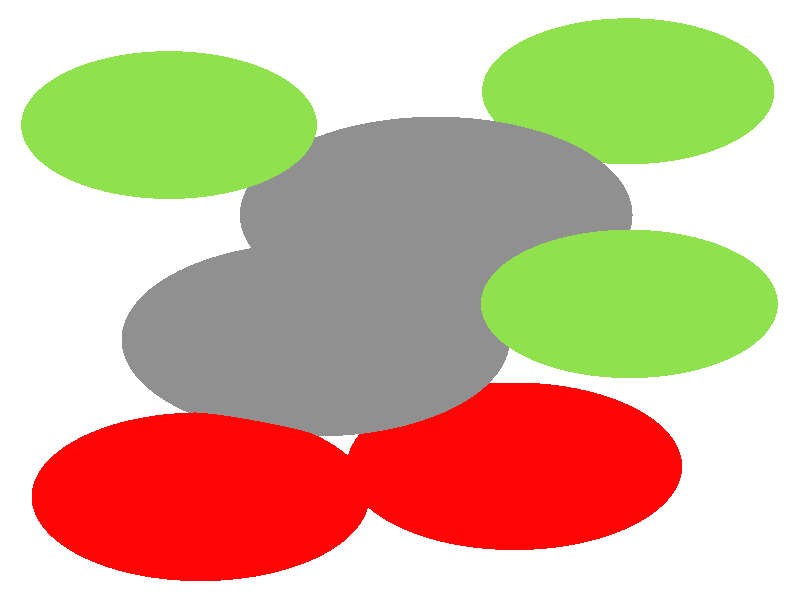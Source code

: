 #version 3.6;
#include "colors.inc"
#include "finish.inc"

global_settings {assumed_gamma 2.2 max_trace_level 6}
background {color White}
camera {perspective
  right -3.07*x up 4.61*y
  direction 100.00*z
  location <0,0,100.00> look_at <0,0,0>}


light_source {<  2.00,   3.00,  40.00> color White
  area_light <0.70, 0, 0>, <0, 0.70, 0>, 3, 3
  adaptive 1 jitter}
// no fog
#declare simple = finish {phong 0.7 ambient 0.4 diffuse 0.55}
#declare pale = finish {ambient 0.9 diffuse 0.30 roughness 0.001 specular 0.2 }
#declare intermediate = finish {ambient 0.4 diffuse 0.6 specular 0.1 roughness 0.04}
#declare vmd = finish {ambient 0.2 diffuse 0.80 phong 0.25 phong_size 10.0 specular 0.2 roughness 0.1}
#declare jmol = finish {ambient 0.4 diffuse 0.6 specular 1 roughness 0.001 metallic}
#declare ase2 = finish {ambient 0.2 brilliance 3 diffuse 0.6 metallic specular 0.7 roughness 0.04 reflection 0.15}
#declare ase3 = finish {ambient 0.4 brilliance 2 diffuse 0.6 metallic specular 1.0 roughness 0.001 reflection 0.0}
#declare glass = finish {ambient 0.4 diffuse 0.35 specular 1.0 roughness 0.001}
#declare glass2 = finish {ambient 0.3 diffuse 0.3 specular 1.0 reflection 0.25 roughness 0.001}
#declare Rcell = 0.050;
#declare Rbond = 0.100;

#macro atom(LOC, R, COL, TRANS, FIN)
  sphere{LOC, R texture{pigment{color COL transmit TRANS} finish{FIN}}}
#end
#macro constrain(LOC, R, COL, TRANS FIN)
union{torus{R, Rcell rotate 45*z texture{pigment{color COL transmit TRANS} finish{FIN}}}
     torus{R, Rcell rotate -45*z texture{pigment{color COL transmit TRANS} finish{FIN}}}
     translate LOC}
#end

// no cell vertices
atom(<  0.14,   0.66,  -0.87>, 0.76, rgb <0.56, 0.56, 0.56>, 0.0, jmol) // #0
atom(< -0.33,  -0.31,  -2.03>, 0.76, rgb <0.56, 0.56, 0.56>, 0.0, jmol) // #1
atom(<  0.45,  -1.31,  -2.53>, 0.66, rgb <1.00, 0.05, 0.05>, 0.0, jmol) // #2
atom(< -0.78,  -1.54,  -1.86>, 0.66, rgb <1.00, 0.05, 0.05>, 0.0, jmol) // #3
atom(<  0.89,   1.63,  -1.64>, 0.57, rgb <0.56, 0.88, 0.31>, 0.0, jmol) // #4
atom(< -0.89,   1.35,  -0.43>, 0.57, rgb <0.56, 0.88, 0.31>, 0.0, jmol) // #5
atom(<  0.88,  -0.03,   0.00>, 0.57, rgb <0.56, 0.88, 0.31>, 0.0, jmol) // #6
atom(< -1.13,   0.29,  -2.60>, 0.31, rgb <1.00, 1.00, 1.00>, 0.0, jmol) // #7

// no constraints
